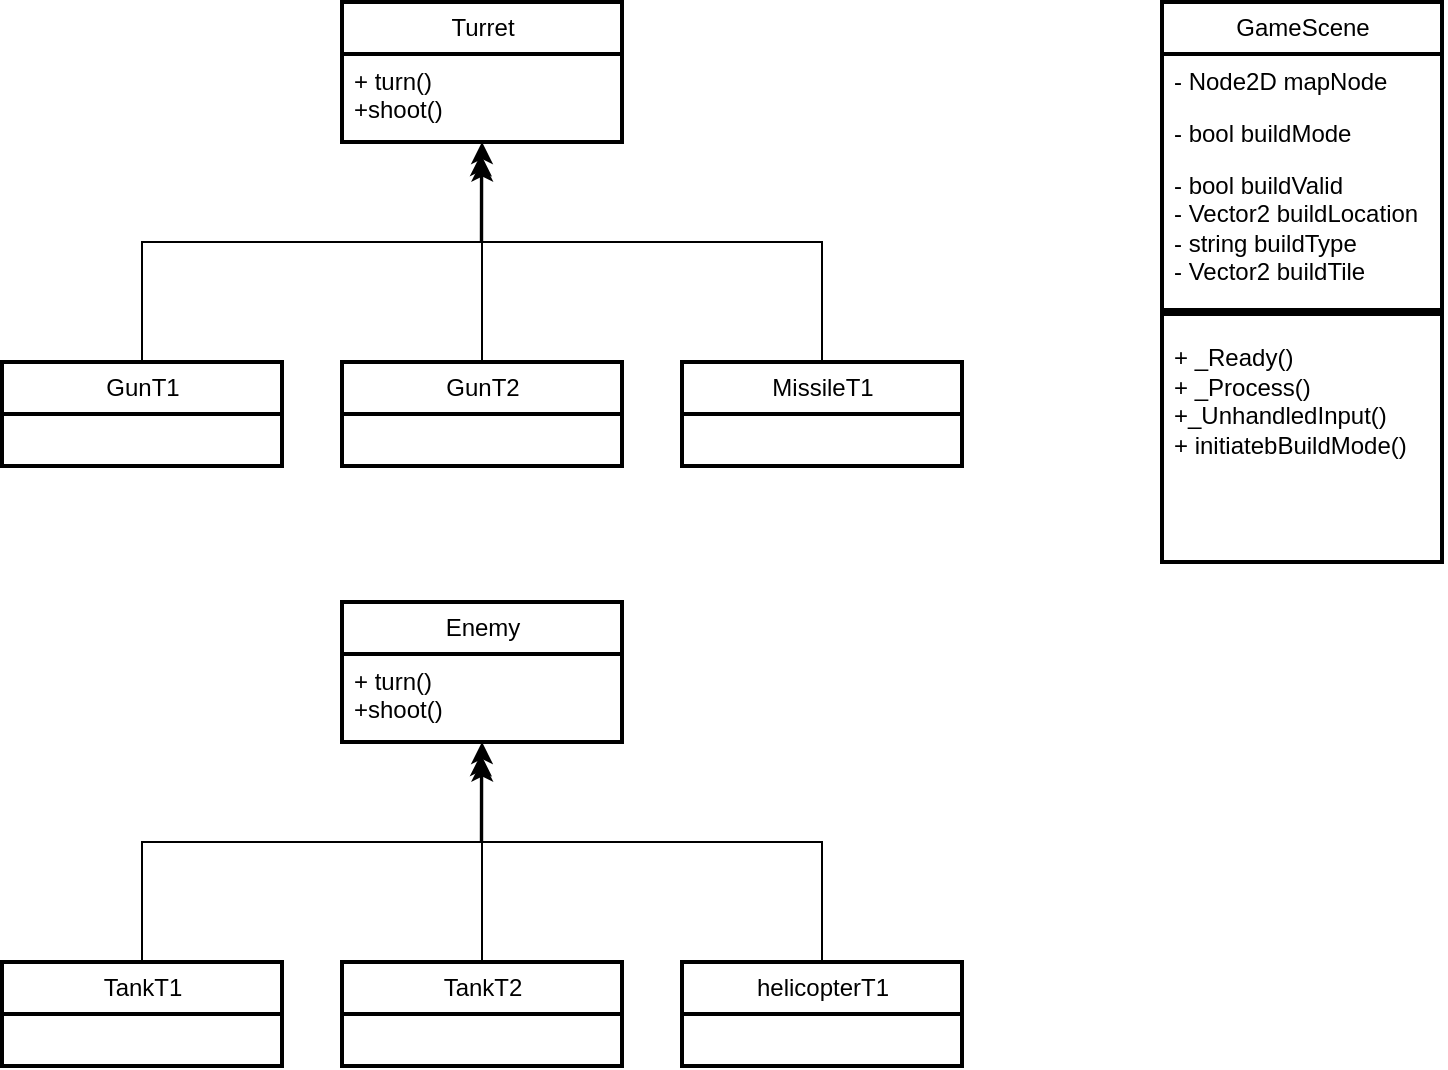 <mxfile>
    <diagram id="9M5l4XKy9seS08GZY95O" name="Page-1">
        <mxGraphModel dx="2029" dy="775" grid="1" gridSize="10" guides="1" tooltips="1" connect="1" arrows="1" fold="1" page="1" pageScale="1" pageWidth="850" pageHeight="1100" math="0" shadow="0">
            <root>
                <mxCell id="0"/>
                <mxCell id="1" parent="0"/>
                <mxCell id="3" value="Turret" style="swimlane;fontStyle=0;childLayout=stackLayout;horizontal=1;startSize=26;fillColor=none;horizontalStack=0;resizeParent=1;resizeParentMax=0;resizeLast=0;collapsible=1;marginBottom=0;html=1;rounded=0;shadow=0;glass=0;sketch=0;strokeWidth=2;" parent="1" vertex="1">
                    <mxGeometry x="170" y="150" width="140" height="70" as="geometry"/>
                </mxCell>
                <mxCell id="4" value="+ turn()&lt;br&gt;+shoot()" style="text;strokeColor=none;fillColor=none;align=left;verticalAlign=top;spacingLeft=4;spacingRight=4;overflow=hidden;rotatable=0;points=[[0,0.5],[1,0.5]];portConstraint=eastwest;whiteSpace=wrap;html=1;rounded=0;shadow=0;glass=0;sketch=0;strokeWidth=2;" parent="3" vertex="1">
                    <mxGeometry y="26" width="140" height="44" as="geometry"/>
                </mxCell>
                <mxCell id="7" value="GunT1" style="swimlane;fontStyle=0;childLayout=stackLayout;horizontal=1;startSize=26;fillColor=none;horizontalStack=0;resizeParent=1;resizeParentMax=0;resizeLast=0;collapsible=1;marginBottom=0;html=1;rounded=0;shadow=0;glass=0;sketch=0;strokeWidth=2;" parent="1" vertex="1">
                    <mxGeometry y="330" width="140" height="52" as="geometry"/>
                </mxCell>
                <mxCell id="11" value="GunT2" style="swimlane;fontStyle=0;childLayout=stackLayout;horizontal=1;startSize=26;fillColor=none;horizontalStack=0;resizeParent=1;resizeParentMax=0;resizeLast=0;collapsible=1;marginBottom=0;html=1;rounded=0;shadow=0;glass=0;sketch=0;strokeWidth=2;" parent="1" vertex="1">
                    <mxGeometry x="170" y="330" width="140" height="52" as="geometry"/>
                </mxCell>
                <mxCell id="15" value="MissileT1" style="swimlane;fontStyle=0;childLayout=stackLayout;horizontal=1;startSize=26;fillColor=none;horizontalStack=0;resizeParent=1;resizeParentMax=0;resizeLast=0;collapsible=1;marginBottom=0;html=1;rounded=0;shadow=0;glass=0;sketch=0;strokeWidth=2;" parent="1" vertex="1">
                    <mxGeometry x="340" y="330" width="140" height="52" as="geometry"/>
                </mxCell>
                <mxCell id="19" value="" style="edgeStyle=segmentEdgeStyle;endArrow=classic;html=1;curved=0;rounded=0;endSize=8;startSize=8;exitX=0.5;exitY=0;exitDx=0;exitDy=0;entryX=0.496;entryY=1.138;entryDx=0;entryDy=0;entryPerimeter=0;" parent="1" source="7" target="4" edge="1">
                    <mxGeometry width="50" height="50" relative="1" as="geometry">
                        <mxPoint x="70" y="270" as="sourcePoint"/>
                        <mxPoint x="120" y="220" as="targetPoint"/>
                        <Array as="points">
                            <mxPoint x="70" y="270"/>
                            <mxPoint x="239" y="270"/>
                        </Array>
                    </mxGeometry>
                </mxCell>
                <mxCell id="20" value="" style="edgeStyle=segmentEdgeStyle;endArrow=classic;html=1;curved=0;rounded=0;endSize=8;startSize=8;exitX=0.5;exitY=0;exitDx=0;exitDy=0;" parent="1" source="11" edge="1">
                    <mxGeometry width="50" height="50" relative="1" as="geometry">
                        <mxPoint x="190" y="250" as="sourcePoint"/>
                        <mxPoint x="240" y="220" as="targetPoint"/>
                    </mxGeometry>
                </mxCell>
                <mxCell id="21" value="" style="edgeStyle=segmentEdgeStyle;endArrow=classic;html=1;curved=0;rounded=0;endSize=8;startSize=8;exitX=0.5;exitY=0;exitDx=0;exitDy=0;entryX=0.501;entryY=1.2;entryDx=0;entryDy=0;entryPerimeter=0;" parent="1" source="15" target="4" edge="1">
                    <mxGeometry width="50" height="50" relative="1" as="geometry">
                        <mxPoint x="425" y="260" as="sourcePoint"/>
                        <mxPoint x="475" y="210" as="targetPoint"/>
                        <Array as="points">
                            <mxPoint x="410" y="270"/>
                            <mxPoint x="240" y="270"/>
                        </Array>
                    </mxGeometry>
                </mxCell>
                <mxCell id="22" value="GameScene" style="swimlane;fontStyle=0;childLayout=stackLayout;horizontal=1;startSize=26;fillColor=none;horizontalStack=0;resizeParent=1;resizeParentMax=0;resizeLast=0;collapsible=1;marginBottom=0;html=1;rounded=0;shadow=0;glass=0;sketch=0;strokeWidth=2;" parent="1" vertex="1">
                    <mxGeometry x="580" y="150" width="140" height="280" as="geometry"/>
                </mxCell>
                <mxCell id="23" value="- Node2D mapNode" style="text;strokeColor=none;fillColor=none;align=left;verticalAlign=top;spacingLeft=4;spacingRight=4;overflow=hidden;rotatable=0;points=[[0,0.5],[1,0.5]];portConstraint=eastwest;whiteSpace=wrap;html=1;rounded=0;shadow=0;glass=0;sketch=0;strokeWidth=2;" parent="22" vertex="1">
                    <mxGeometry y="26" width="140" height="26" as="geometry"/>
                </mxCell>
                <mxCell id="24" value="- bool buildMode" style="text;strokeColor=none;fillColor=none;align=left;verticalAlign=top;spacingLeft=4;spacingRight=4;overflow=hidden;rotatable=0;points=[[0,0.5],[1,0.5]];portConstraint=eastwest;whiteSpace=wrap;html=1;rounded=0;shadow=0;glass=0;sketch=0;strokeWidth=2;" parent="22" vertex="1">
                    <mxGeometry y="52" width="140" height="26" as="geometry"/>
                </mxCell>
                <mxCell id="25" value="- bool buildValid&lt;br&gt;- Vector2 buildLocation&lt;br&gt;- string buildType&lt;br&gt;- Vector2 buildTile&lt;br&gt;&lt;br&gt;&lt;br&gt;+ _Ready()&lt;br&gt;+ _Process()&lt;br&gt;+_UnhandledInput()&lt;br&gt;+ initiatebBuildMode()" style="text;strokeColor=none;fillColor=none;align=left;verticalAlign=top;spacingLeft=4;spacingRight=4;overflow=hidden;rotatable=0;points=[[0,0.5],[1,0.5]];portConstraint=eastwest;whiteSpace=wrap;html=1;rounded=0;shadow=0;glass=0;sketch=0;strokeWidth=2;" parent="22" vertex="1">
                    <mxGeometry y="78" width="140" height="202" as="geometry"/>
                </mxCell>
                <mxCell id="26" value="" style="line;strokeWidth=4;html=1;perimeter=backbonePerimeter;points=[];outlineConnect=0;rounded=0;shadow=0;glass=0;sketch=0;" parent="1" vertex="1">
                    <mxGeometry x="580" y="300" width="140" height="10" as="geometry"/>
                </mxCell>
                <mxCell id="29" value="Enemy" style="swimlane;fontStyle=0;childLayout=stackLayout;horizontal=1;startSize=26;fillColor=none;horizontalStack=0;resizeParent=1;resizeParentMax=0;resizeLast=0;collapsible=1;marginBottom=0;html=1;rounded=0;shadow=0;glass=0;sketch=0;strokeWidth=2;" vertex="1" parent="1">
                    <mxGeometry x="170" y="450" width="140" height="70" as="geometry"/>
                </mxCell>
                <mxCell id="30" value="+ turn()&lt;br&gt;+shoot()" style="text;strokeColor=none;fillColor=none;align=left;verticalAlign=top;spacingLeft=4;spacingRight=4;overflow=hidden;rotatable=0;points=[[0,0.5],[1,0.5]];portConstraint=eastwest;whiteSpace=wrap;html=1;rounded=0;shadow=0;glass=0;sketch=0;strokeWidth=2;" vertex="1" parent="29">
                    <mxGeometry y="26" width="140" height="44" as="geometry"/>
                </mxCell>
                <mxCell id="31" value="TankT1" style="swimlane;fontStyle=0;childLayout=stackLayout;horizontal=1;startSize=26;fillColor=none;horizontalStack=0;resizeParent=1;resizeParentMax=0;resizeLast=0;collapsible=1;marginBottom=0;html=1;rounded=0;shadow=0;glass=0;sketch=0;strokeWidth=2;" vertex="1" parent="1">
                    <mxGeometry y="630" width="140" height="52" as="geometry"/>
                </mxCell>
                <mxCell id="32" value="TankT2" style="swimlane;fontStyle=0;childLayout=stackLayout;horizontal=1;startSize=26;fillColor=none;horizontalStack=0;resizeParent=1;resizeParentMax=0;resizeLast=0;collapsible=1;marginBottom=0;html=1;rounded=0;shadow=0;glass=0;sketch=0;strokeWidth=2;" vertex="1" parent="1">
                    <mxGeometry x="170" y="630" width="140" height="52" as="geometry"/>
                </mxCell>
                <mxCell id="33" value="helicopterT1" style="swimlane;fontStyle=0;childLayout=stackLayout;horizontal=1;startSize=26;fillColor=none;horizontalStack=0;resizeParent=1;resizeParentMax=0;resizeLast=0;collapsible=1;marginBottom=0;html=1;rounded=0;shadow=0;glass=0;sketch=0;strokeWidth=2;" vertex="1" parent="1">
                    <mxGeometry x="340" y="630" width="140" height="52" as="geometry"/>
                </mxCell>
                <mxCell id="34" value="" style="edgeStyle=segmentEdgeStyle;endArrow=classic;html=1;curved=0;rounded=0;endSize=8;startSize=8;exitX=0.5;exitY=0;exitDx=0;exitDy=0;entryX=0.496;entryY=1.138;entryDx=0;entryDy=0;entryPerimeter=0;" edge="1" parent="1" source="31" target="30">
                    <mxGeometry width="50" height="50" relative="1" as="geometry">
                        <mxPoint x="70" y="570" as="sourcePoint"/>
                        <mxPoint x="120" y="520" as="targetPoint"/>
                        <Array as="points">
                            <mxPoint x="70" y="570"/>
                            <mxPoint x="239" y="570"/>
                        </Array>
                    </mxGeometry>
                </mxCell>
                <mxCell id="35" value="" style="edgeStyle=segmentEdgeStyle;endArrow=classic;html=1;curved=0;rounded=0;endSize=8;startSize=8;exitX=0.5;exitY=0;exitDx=0;exitDy=0;" edge="1" parent="1" source="32">
                    <mxGeometry width="50" height="50" relative="1" as="geometry">
                        <mxPoint x="190" y="550" as="sourcePoint"/>
                        <mxPoint x="240" y="520" as="targetPoint"/>
                    </mxGeometry>
                </mxCell>
                <mxCell id="36" value="" style="edgeStyle=segmentEdgeStyle;endArrow=classic;html=1;curved=0;rounded=0;endSize=8;startSize=8;exitX=0.5;exitY=0;exitDx=0;exitDy=0;entryX=0.501;entryY=1.2;entryDx=0;entryDy=0;entryPerimeter=0;" edge="1" parent="1" source="33" target="30">
                    <mxGeometry width="50" height="50" relative="1" as="geometry">
                        <mxPoint x="425" y="560" as="sourcePoint"/>
                        <mxPoint x="475" y="510" as="targetPoint"/>
                        <Array as="points">
                            <mxPoint x="410" y="570"/>
                            <mxPoint x="240" y="570"/>
                        </Array>
                    </mxGeometry>
                </mxCell>
            </root>
        </mxGraphModel>
    </diagram>
</mxfile>